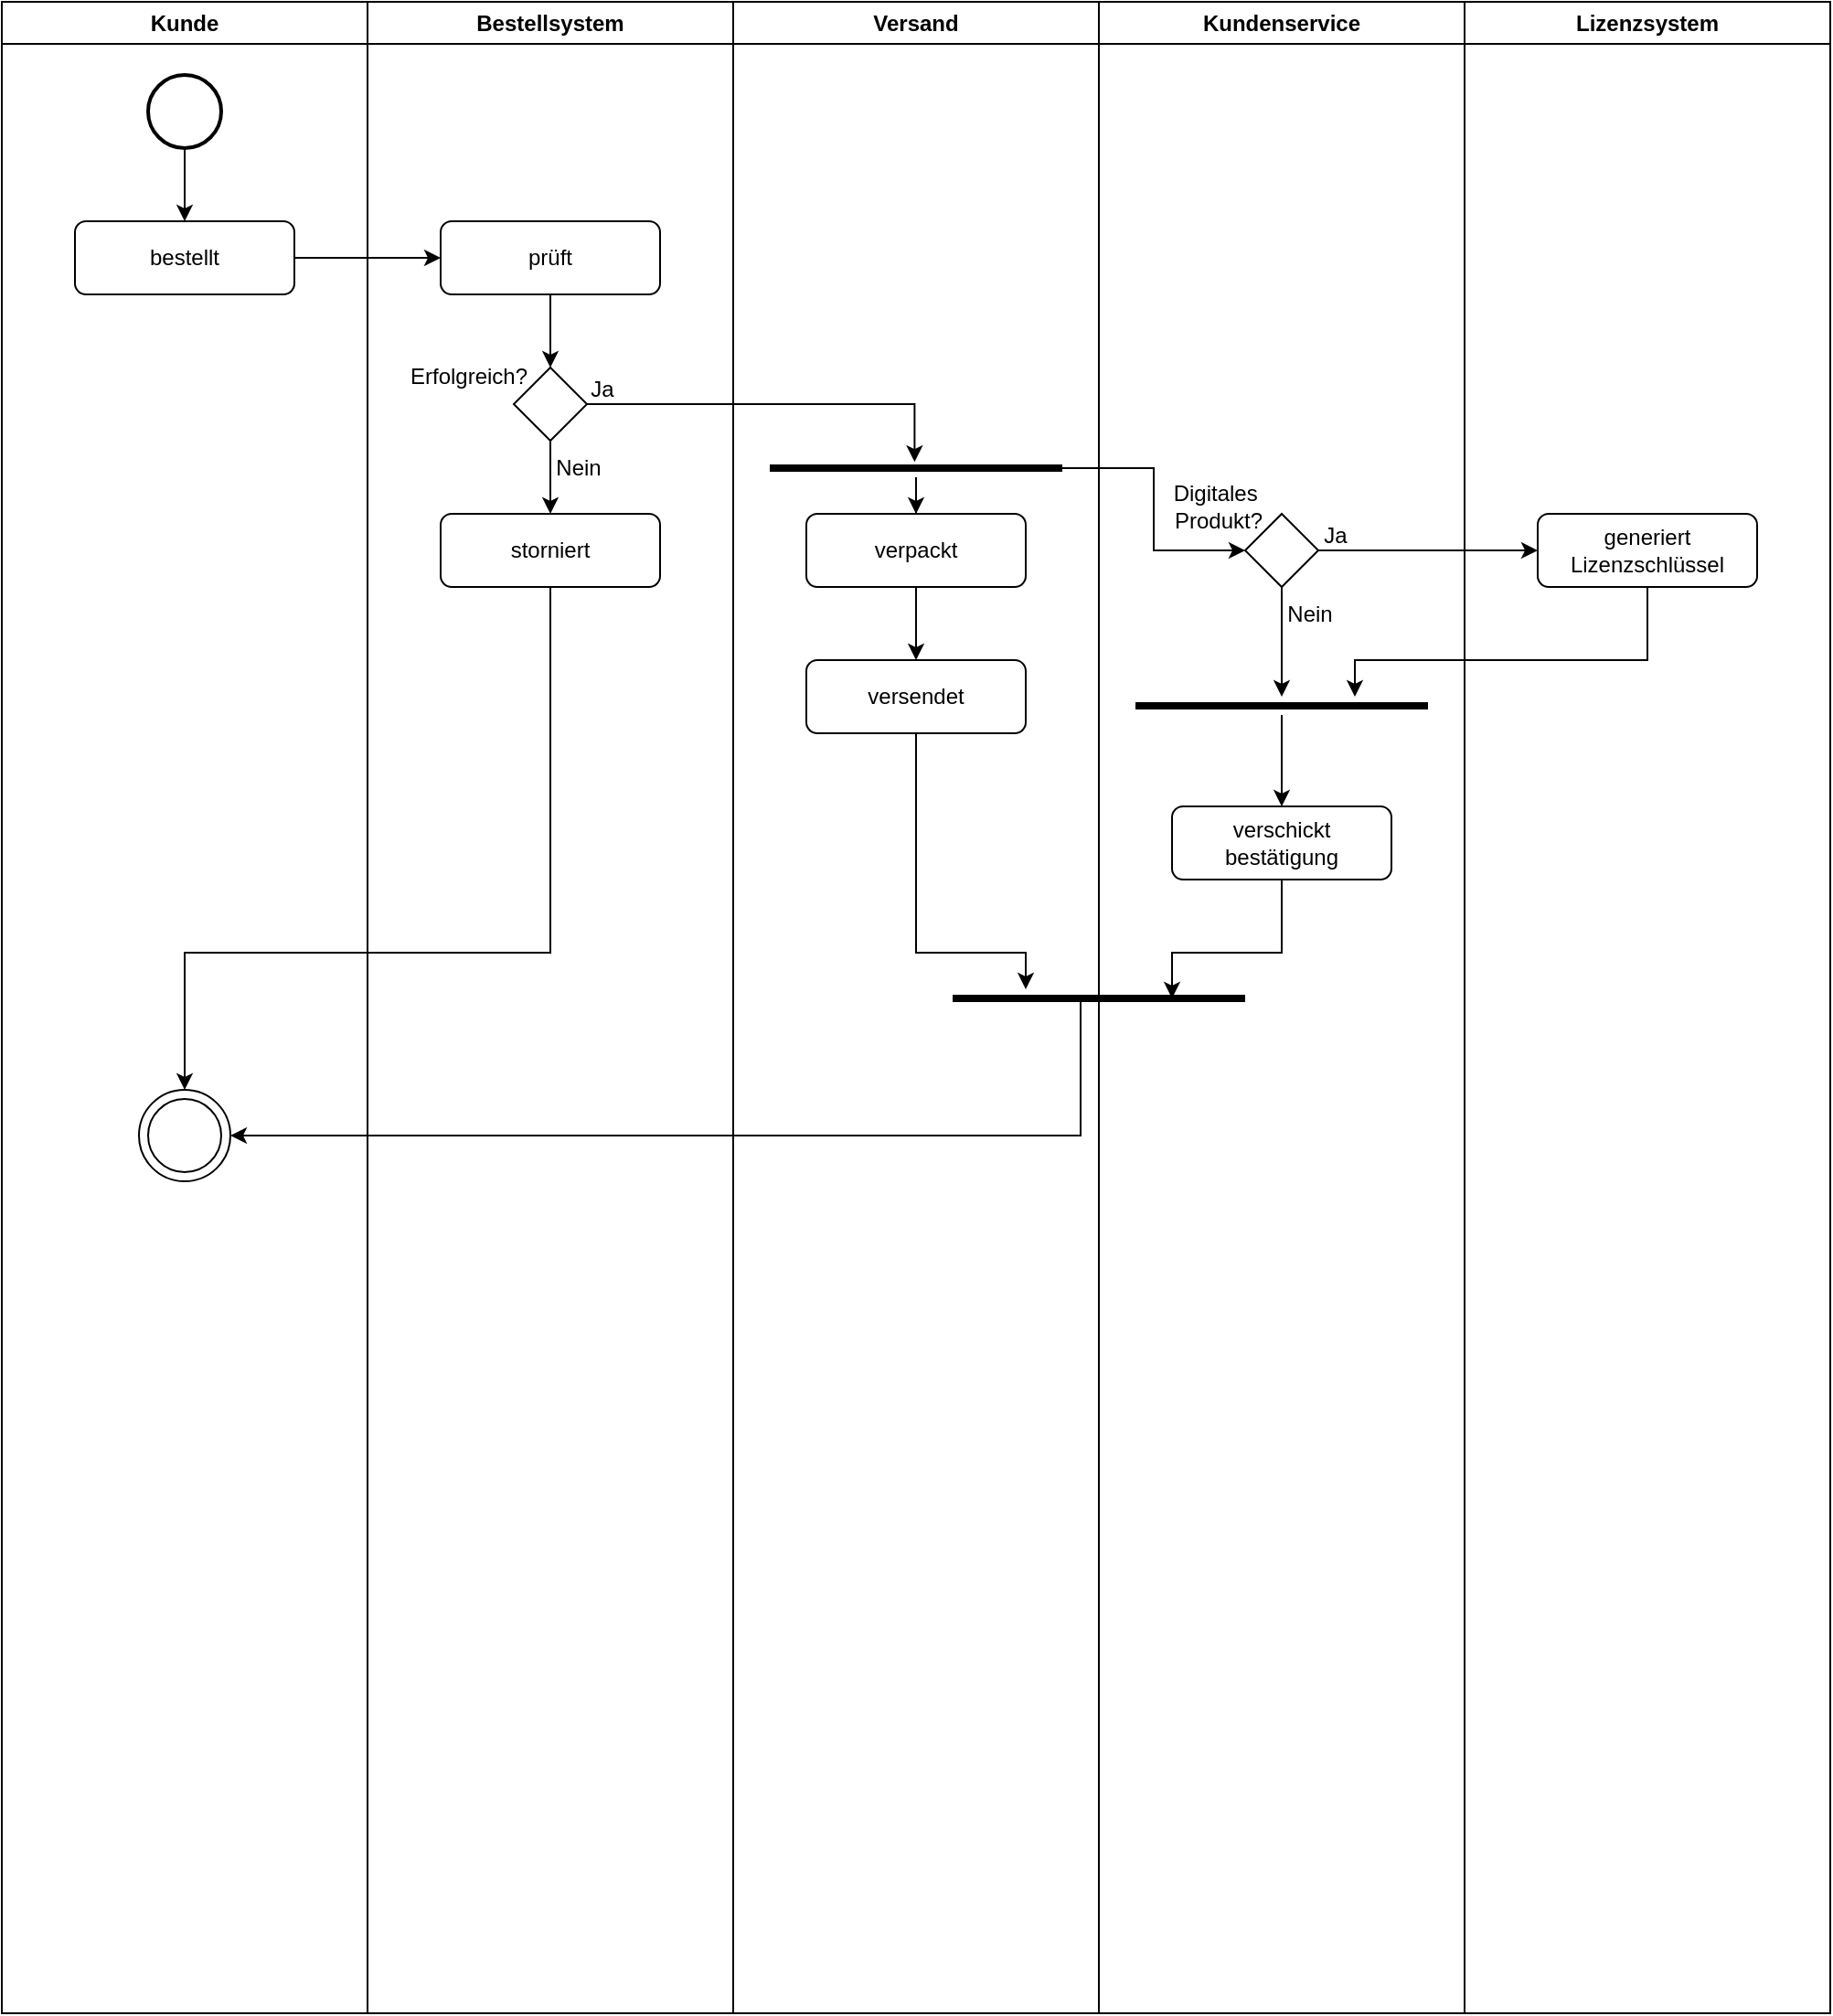 <mxfile version="26.2.10">
  <diagram name="Page-1" id="KSfMecJlsa7nC_7HHGsw">
    <mxGraphModel dx="985" dy="537" grid="1" gridSize="10" guides="1" tooltips="1" connect="1" arrows="1" fold="1" page="1" pageScale="1" pageWidth="850" pageHeight="1100" math="0" shadow="0">
      <root>
        <mxCell id="0" />
        <mxCell id="1" parent="0" />
        <mxCell id="K3jnhS37L7Gzg2fjmeyY-1" value="Kunde" style="swimlane;whiteSpace=wrap;html=1;" vertex="1" parent="1">
          <mxGeometry width="200" height="1100" as="geometry" />
        </mxCell>
        <mxCell id="K3jnhS37L7Gzg2fjmeyY-8" style="edgeStyle=orthogonalEdgeStyle;rounded=0;orthogonalLoop=1;jettySize=auto;html=1;entryX=0.5;entryY=0;entryDx=0;entryDy=0;" edge="1" parent="K3jnhS37L7Gzg2fjmeyY-1" source="K3jnhS37L7Gzg2fjmeyY-6" target="K3jnhS37L7Gzg2fjmeyY-7">
          <mxGeometry relative="1" as="geometry" />
        </mxCell>
        <mxCell id="K3jnhS37L7Gzg2fjmeyY-6" value="" style="strokeWidth=2;html=1;shape=mxgraph.flowchart.start_2;whiteSpace=wrap;fillColor=light-dark(#FFFFFF,#FFFFFF);" vertex="1" parent="K3jnhS37L7Gzg2fjmeyY-1">
          <mxGeometry x="80" y="40" width="40" height="40" as="geometry" />
        </mxCell>
        <mxCell id="K3jnhS37L7Gzg2fjmeyY-7" value="bestellt" style="rounded=1;whiteSpace=wrap;html=1;" vertex="1" parent="K3jnhS37L7Gzg2fjmeyY-1">
          <mxGeometry x="40" y="120" width="120" height="40" as="geometry" />
        </mxCell>
        <mxCell id="K3jnhS37L7Gzg2fjmeyY-18" value="" style="group" vertex="1" connectable="0" parent="K3jnhS37L7Gzg2fjmeyY-1">
          <mxGeometry x="75" y="595" width="50" height="50" as="geometry" />
        </mxCell>
        <mxCell id="K3jnhS37L7Gzg2fjmeyY-15" value="" style="ellipse;whiteSpace=wrap;html=1;aspect=fixed;" vertex="1" parent="K3jnhS37L7Gzg2fjmeyY-18">
          <mxGeometry width="50" height="50" as="geometry" />
        </mxCell>
        <mxCell id="K3jnhS37L7Gzg2fjmeyY-14" value="" style="ellipse;whiteSpace=wrap;html=1;aspect=fixed;fillColor=light-dark(#FFFFFF,#FFFFFF);perimeterSpacing=0;" vertex="1" parent="K3jnhS37L7Gzg2fjmeyY-18">
          <mxGeometry x="5" y="5" width="40" height="40" as="geometry" />
        </mxCell>
        <mxCell id="K3jnhS37L7Gzg2fjmeyY-2" value="Bestellsystem" style="swimlane;whiteSpace=wrap;html=1;" vertex="1" parent="1">
          <mxGeometry x="200" width="200" height="1100" as="geometry" />
        </mxCell>
        <mxCell id="K3jnhS37L7Gzg2fjmeyY-12" style="edgeStyle=orthogonalEdgeStyle;rounded=0;orthogonalLoop=1;jettySize=auto;html=1;entryX=0.5;entryY=0;entryDx=0;entryDy=0;" edge="1" parent="K3jnhS37L7Gzg2fjmeyY-2" source="K3jnhS37L7Gzg2fjmeyY-9" target="K3jnhS37L7Gzg2fjmeyY-11">
          <mxGeometry relative="1" as="geometry" />
        </mxCell>
        <mxCell id="K3jnhS37L7Gzg2fjmeyY-9" value="prüft" style="rounded=1;whiteSpace=wrap;html=1;" vertex="1" parent="K3jnhS37L7Gzg2fjmeyY-2">
          <mxGeometry x="40" y="120" width="120" height="40" as="geometry" />
        </mxCell>
        <mxCell id="K3jnhS37L7Gzg2fjmeyY-22" style="edgeStyle=orthogonalEdgeStyle;rounded=0;orthogonalLoop=1;jettySize=auto;html=1;entryX=0.5;entryY=0;entryDx=0;entryDy=0;" edge="1" parent="K3jnhS37L7Gzg2fjmeyY-2" source="K3jnhS37L7Gzg2fjmeyY-11" target="K3jnhS37L7Gzg2fjmeyY-13">
          <mxGeometry relative="1" as="geometry" />
        </mxCell>
        <mxCell id="K3jnhS37L7Gzg2fjmeyY-11" value="" style="rhombus;whiteSpace=wrap;html=1;" vertex="1" parent="K3jnhS37L7Gzg2fjmeyY-2">
          <mxGeometry x="80" y="200" width="40" height="40" as="geometry" />
        </mxCell>
        <mxCell id="K3jnhS37L7Gzg2fjmeyY-13" value="storniert" style="rounded=1;whiteSpace=wrap;html=1;" vertex="1" parent="K3jnhS37L7Gzg2fjmeyY-2">
          <mxGeometry x="40" y="280" width="120" height="40" as="geometry" />
        </mxCell>
        <mxCell id="K3jnhS37L7Gzg2fjmeyY-23" value="Nein" style="text;html=1;align=center;verticalAlign=middle;resizable=0;points=[];autosize=1;strokeColor=none;fillColor=none;" vertex="1" parent="K3jnhS37L7Gzg2fjmeyY-2">
          <mxGeometry x="90" y="240" width="50" height="30" as="geometry" />
        </mxCell>
        <mxCell id="K3jnhS37L7Gzg2fjmeyY-28" value="&lt;div&gt;Ja&lt;/div&gt;" style="text;html=1;align=center;verticalAlign=middle;resizable=0;points=[];autosize=1;strokeColor=none;fillColor=none;" vertex="1" parent="K3jnhS37L7Gzg2fjmeyY-2">
          <mxGeometry x="108" y="197" width="40" height="30" as="geometry" />
        </mxCell>
        <mxCell id="K3jnhS37L7Gzg2fjmeyY-38" value="Erfolgreich?" style="text;html=1;align=center;verticalAlign=middle;resizable=0;points=[];autosize=1;strokeColor=none;fillColor=none;" vertex="1" parent="K3jnhS37L7Gzg2fjmeyY-2">
          <mxGeometry x="10" y="190" width="90" height="30" as="geometry" />
        </mxCell>
        <mxCell id="K3jnhS37L7Gzg2fjmeyY-3" value="Versand" style="swimlane;whiteSpace=wrap;html=1;" vertex="1" parent="1">
          <mxGeometry x="400" width="200" height="1100" as="geometry" />
        </mxCell>
        <mxCell id="K3jnhS37L7Gzg2fjmeyY-32" style="edgeStyle=orthogonalEdgeStyle;rounded=0;orthogonalLoop=1;jettySize=auto;html=1;entryX=0.5;entryY=0;entryDx=0;entryDy=0;" edge="1" parent="K3jnhS37L7Gzg2fjmeyY-3" source="K3jnhS37L7Gzg2fjmeyY-25" target="K3jnhS37L7Gzg2fjmeyY-29">
          <mxGeometry relative="1" as="geometry" />
        </mxCell>
        <mxCell id="K3jnhS37L7Gzg2fjmeyY-25" value="" style="line;strokeWidth=4;html=1;" vertex="1" parent="K3jnhS37L7Gzg2fjmeyY-3">
          <mxGeometry x="20" y="250" width="160" height="10" as="geometry" />
        </mxCell>
        <mxCell id="K3jnhS37L7Gzg2fjmeyY-33" style="edgeStyle=orthogonalEdgeStyle;rounded=0;orthogonalLoop=1;jettySize=auto;html=1;" edge="1" parent="K3jnhS37L7Gzg2fjmeyY-3" source="K3jnhS37L7Gzg2fjmeyY-29" target="K3jnhS37L7Gzg2fjmeyY-31">
          <mxGeometry relative="1" as="geometry" />
        </mxCell>
        <mxCell id="K3jnhS37L7Gzg2fjmeyY-29" value="verpackt" style="rounded=1;whiteSpace=wrap;html=1;" vertex="1" parent="K3jnhS37L7Gzg2fjmeyY-3">
          <mxGeometry x="40" y="280" width="120" height="40" as="geometry" />
        </mxCell>
        <mxCell id="K3jnhS37L7Gzg2fjmeyY-58" style="edgeStyle=orthogonalEdgeStyle;rounded=0;orthogonalLoop=1;jettySize=auto;html=1;" edge="1" parent="K3jnhS37L7Gzg2fjmeyY-3" source="K3jnhS37L7Gzg2fjmeyY-31" target="K3jnhS37L7Gzg2fjmeyY-57">
          <mxGeometry relative="1" as="geometry">
            <Array as="points">
              <mxPoint x="100" y="520" />
              <mxPoint x="160" y="520" />
            </Array>
          </mxGeometry>
        </mxCell>
        <mxCell id="K3jnhS37L7Gzg2fjmeyY-31" value="versendet" style="rounded=1;whiteSpace=wrap;html=1;" vertex="1" parent="K3jnhS37L7Gzg2fjmeyY-3">
          <mxGeometry x="40" y="360" width="120" height="40" as="geometry" />
        </mxCell>
        <mxCell id="K3jnhS37L7Gzg2fjmeyY-57" value="" style="line;strokeWidth=4;html=1;" vertex="1" parent="K3jnhS37L7Gzg2fjmeyY-3">
          <mxGeometry x="120" y="540" width="160" height="10" as="geometry" />
        </mxCell>
        <mxCell id="K3jnhS37L7Gzg2fjmeyY-4" value="Kundenservice" style="swimlane;whiteSpace=wrap;html=1;" vertex="1" parent="1">
          <mxGeometry x="600" width="200" height="1100" as="geometry" />
        </mxCell>
        <mxCell id="K3jnhS37L7Gzg2fjmeyY-35" value="" style="rhombus;whiteSpace=wrap;html=1;" vertex="1" parent="K3jnhS37L7Gzg2fjmeyY-4">
          <mxGeometry x="80" y="280" width="40" height="40" as="geometry" />
        </mxCell>
        <mxCell id="K3jnhS37L7Gzg2fjmeyY-39" value="&lt;div&gt;Digitales&amp;nbsp;&lt;/div&gt;&lt;div&gt;Produkt?&lt;/div&gt;" style="text;html=1;align=center;verticalAlign=middle;resizable=0;points=[];autosize=1;strokeColor=none;fillColor=none;" vertex="1" parent="K3jnhS37L7Gzg2fjmeyY-4">
          <mxGeometry x="30" y="256" width="70" height="40" as="geometry" />
        </mxCell>
        <mxCell id="K3jnhS37L7Gzg2fjmeyY-42" value="&lt;div&gt;Ja&lt;/div&gt;" style="text;html=1;align=center;verticalAlign=middle;resizable=0;points=[];autosize=1;strokeColor=none;fillColor=none;" vertex="1" parent="K3jnhS37L7Gzg2fjmeyY-4">
          <mxGeometry x="109" y="277" width="40" height="30" as="geometry" />
        </mxCell>
        <mxCell id="K3jnhS37L7Gzg2fjmeyY-55" style="edgeStyle=orthogonalEdgeStyle;rounded=0;orthogonalLoop=1;jettySize=auto;html=1;entryX=0.5;entryY=0;entryDx=0;entryDy=0;" edge="1" parent="K3jnhS37L7Gzg2fjmeyY-4" source="K3jnhS37L7Gzg2fjmeyY-43" target="K3jnhS37L7Gzg2fjmeyY-54">
          <mxGeometry relative="1" as="geometry" />
        </mxCell>
        <mxCell id="K3jnhS37L7Gzg2fjmeyY-43" value="" style="line;strokeWidth=4;html=1;" vertex="1" parent="K3jnhS37L7Gzg2fjmeyY-4">
          <mxGeometry x="20" y="380" width="160" height="10" as="geometry" />
        </mxCell>
        <mxCell id="K3jnhS37L7Gzg2fjmeyY-44" style="edgeStyle=orthogonalEdgeStyle;rounded=0;orthogonalLoop=1;jettySize=auto;html=1;entryX=0.5;entryY=0;entryDx=0;entryDy=0;entryPerimeter=0;" edge="1" parent="K3jnhS37L7Gzg2fjmeyY-4" source="K3jnhS37L7Gzg2fjmeyY-35" target="K3jnhS37L7Gzg2fjmeyY-43">
          <mxGeometry relative="1" as="geometry" />
        </mxCell>
        <mxCell id="K3jnhS37L7Gzg2fjmeyY-45" value="&lt;div&gt;Nein&lt;/div&gt;" style="text;html=1;align=center;verticalAlign=middle;resizable=0;points=[];autosize=1;strokeColor=none;fillColor=none;" vertex="1" parent="K3jnhS37L7Gzg2fjmeyY-4">
          <mxGeometry x="90" y="320" width="50" height="30" as="geometry" />
        </mxCell>
        <mxCell id="K3jnhS37L7Gzg2fjmeyY-54" value="&lt;div&gt;verschickt&lt;/div&gt;&lt;div&gt;bestätigung&lt;/div&gt;" style="rounded=1;whiteSpace=wrap;html=1;" vertex="1" parent="K3jnhS37L7Gzg2fjmeyY-4">
          <mxGeometry x="40" y="440" width="120" height="40" as="geometry" />
        </mxCell>
        <mxCell id="K3jnhS37L7Gzg2fjmeyY-5" value="Lizenzsystem" style="swimlane;whiteSpace=wrap;html=1;" vertex="1" parent="1">
          <mxGeometry x="800" width="200" height="1100" as="geometry" />
        </mxCell>
        <mxCell id="K3jnhS37L7Gzg2fjmeyY-40" value="&lt;div&gt;generiert&lt;/div&gt;&lt;div&gt;Lizenzschlüssel&lt;/div&gt;" style="rounded=1;whiteSpace=wrap;html=1;" vertex="1" parent="K3jnhS37L7Gzg2fjmeyY-5">
          <mxGeometry x="40" y="280" width="120" height="40" as="geometry" />
        </mxCell>
        <mxCell id="K3jnhS37L7Gzg2fjmeyY-10" style="edgeStyle=orthogonalEdgeStyle;rounded=0;orthogonalLoop=1;jettySize=auto;html=1;entryX=0;entryY=0.5;entryDx=0;entryDy=0;" edge="1" parent="1" source="K3jnhS37L7Gzg2fjmeyY-7" target="K3jnhS37L7Gzg2fjmeyY-9">
          <mxGeometry relative="1" as="geometry" />
        </mxCell>
        <mxCell id="K3jnhS37L7Gzg2fjmeyY-27" style="edgeStyle=orthogonalEdgeStyle;rounded=0;orthogonalLoop=1;jettySize=auto;html=1;entryX=0.495;entryY=0.162;entryDx=0;entryDy=0;entryPerimeter=0;" edge="1" parent="1" source="K3jnhS37L7Gzg2fjmeyY-11" target="K3jnhS37L7Gzg2fjmeyY-25">
          <mxGeometry relative="1" as="geometry" />
        </mxCell>
        <mxCell id="K3jnhS37L7Gzg2fjmeyY-37" style="edgeStyle=orthogonalEdgeStyle;rounded=0;orthogonalLoop=1;jettySize=auto;html=1;entryX=0;entryY=0.5;entryDx=0;entryDy=0;" edge="1" parent="1" source="K3jnhS37L7Gzg2fjmeyY-25" target="K3jnhS37L7Gzg2fjmeyY-35">
          <mxGeometry relative="1" as="geometry" />
        </mxCell>
        <mxCell id="K3jnhS37L7Gzg2fjmeyY-41" style="edgeStyle=orthogonalEdgeStyle;rounded=0;orthogonalLoop=1;jettySize=auto;html=1;entryX=0;entryY=0.5;entryDx=0;entryDy=0;" edge="1" parent="1" source="K3jnhS37L7Gzg2fjmeyY-35" target="K3jnhS37L7Gzg2fjmeyY-40">
          <mxGeometry relative="1" as="geometry" />
        </mxCell>
        <mxCell id="K3jnhS37L7Gzg2fjmeyY-56" style="edgeStyle=orthogonalEdgeStyle;rounded=0;orthogonalLoop=1;jettySize=auto;html=1;" edge="1" parent="1" source="K3jnhS37L7Gzg2fjmeyY-40" target="K3jnhS37L7Gzg2fjmeyY-43">
          <mxGeometry relative="1" as="geometry">
            <mxPoint x="880" y="400.0" as="targetPoint" />
            <Array as="points">
              <mxPoint x="900" y="360" />
              <mxPoint x="740" y="360" />
            </Array>
          </mxGeometry>
        </mxCell>
        <mxCell id="K3jnhS37L7Gzg2fjmeyY-59" style="edgeStyle=orthogonalEdgeStyle;rounded=0;orthogonalLoop=1;jettySize=auto;html=1;entryX=0.75;entryY=0.5;entryDx=0;entryDy=0;entryPerimeter=0;" edge="1" parent="1" source="K3jnhS37L7Gzg2fjmeyY-54" target="K3jnhS37L7Gzg2fjmeyY-57">
          <mxGeometry relative="1" as="geometry">
            <Array as="points">
              <mxPoint x="700" y="520" />
              <mxPoint x="640" y="520" />
            </Array>
          </mxGeometry>
        </mxCell>
        <mxCell id="K3jnhS37L7Gzg2fjmeyY-61" style="edgeStyle=orthogonalEdgeStyle;rounded=0;orthogonalLoop=1;jettySize=auto;html=1;entryX=1;entryY=0.5;entryDx=0;entryDy=0;exitX=0.452;exitY=0.576;exitDx=0;exitDy=0;exitPerimeter=0;" edge="1" parent="1" source="K3jnhS37L7Gzg2fjmeyY-57" target="K3jnhS37L7Gzg2fjmeyY-15">
          <mxGeometry relative="1" as="geometry">
            <Array as="points">
              <mxPoint x="590" y="546" />
              <mxPoint x="590" y="620" />
            </Array>
          </mxGeometry>
        </mxCell>
        <mxCell id="K3jnhS37L7Gzg2fjmeyY-62" style="edgeStyle=orthogonalEdgeStyle;rounded=0;orthogonalLoop=1;jettySize=auto;html=1;entryX=0.5;entryY=0;entryDx=0;entryDy=0;" edge="1" parent="1" source="K3jnhS37L7Gzg2fjmeyY-13" target="K3jnhS37L7Gzg2fjmeyY-15">
          <mxGeometry relative="1" as="geometry">
            <Array as="points">
              <mxPoint x="300" y="520" />
              <mxPoint x="100" y="520" />
            </Array>
          </mxGeometry>
        </mxCell>
      </root>
    </mxGraphModel>
  </diagram>
</mxfile>
